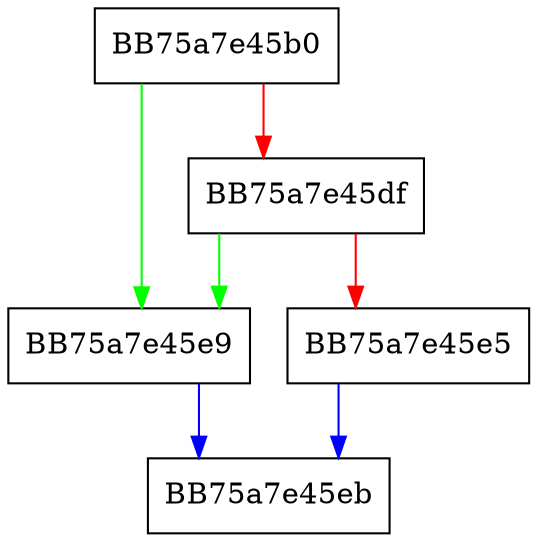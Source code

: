 digraph equivalent {
  node [shape="box"];
  graph [splines=ortho];
  BB75a7e45b0 -> BB75a7e45e9 [color="green"];
  BB75a7e45b0 -> BB75a7e45df [color="red"];
  BB75a7e45df -> BB75a7e45e9 [color="green"];
  BB75a7e45df -> BB75a7e45e5 [color="red"];
  BB75a7e45e5 -> BB75a7e45eb [color="blue"];
  BB75a7e45e9 -> BB75a7e45eb [color="blue"];
}